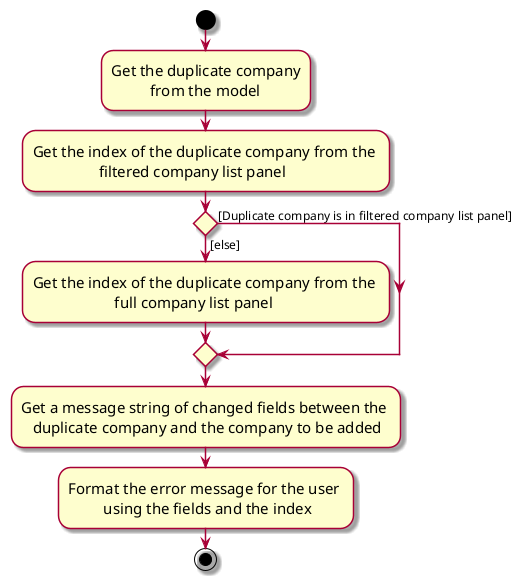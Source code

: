 @startuml
skin rose
skinparam ActivityFontSize 15
skinparam ArrowFontSize 12
start

'Since the beta syntax does not support placing the condition outside the
'diamond we place it as the true branch instead.

:Get the duplicate company\n          from the model;
:Get the index of the duplicate company from the \n                 filtered company list panel;
if () then ([else])
    :Get the index of the duplicate company from the \n                     full company list panel;
else ([Duplicate company is in filtered company list panel])
    endif

:Get a message string of changed fields between the \n   duplicate company and the company to be added;
:Format the error message for the user \n         using the fields and the index;
stop
@enduml
